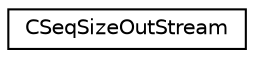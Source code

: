 digraph "Graphical Class Hierarchy"
{
 // LATEX_PDF_SIZE
  edge [fontname="Helvetica",fontsize="10",labelfontname="Helvetica",labelfontsize="10"];
  node [fontname="Helvetica",fontsize="10",shape=record];
  rankdir="LR";
  Node0 [label="CSeqSizeOutStream",height=0.2,width=0.4,color="black", fillcolor="white", style="filled",URL="$struct_c_seq_size_out_stream.html",tooltip=" "];
}
